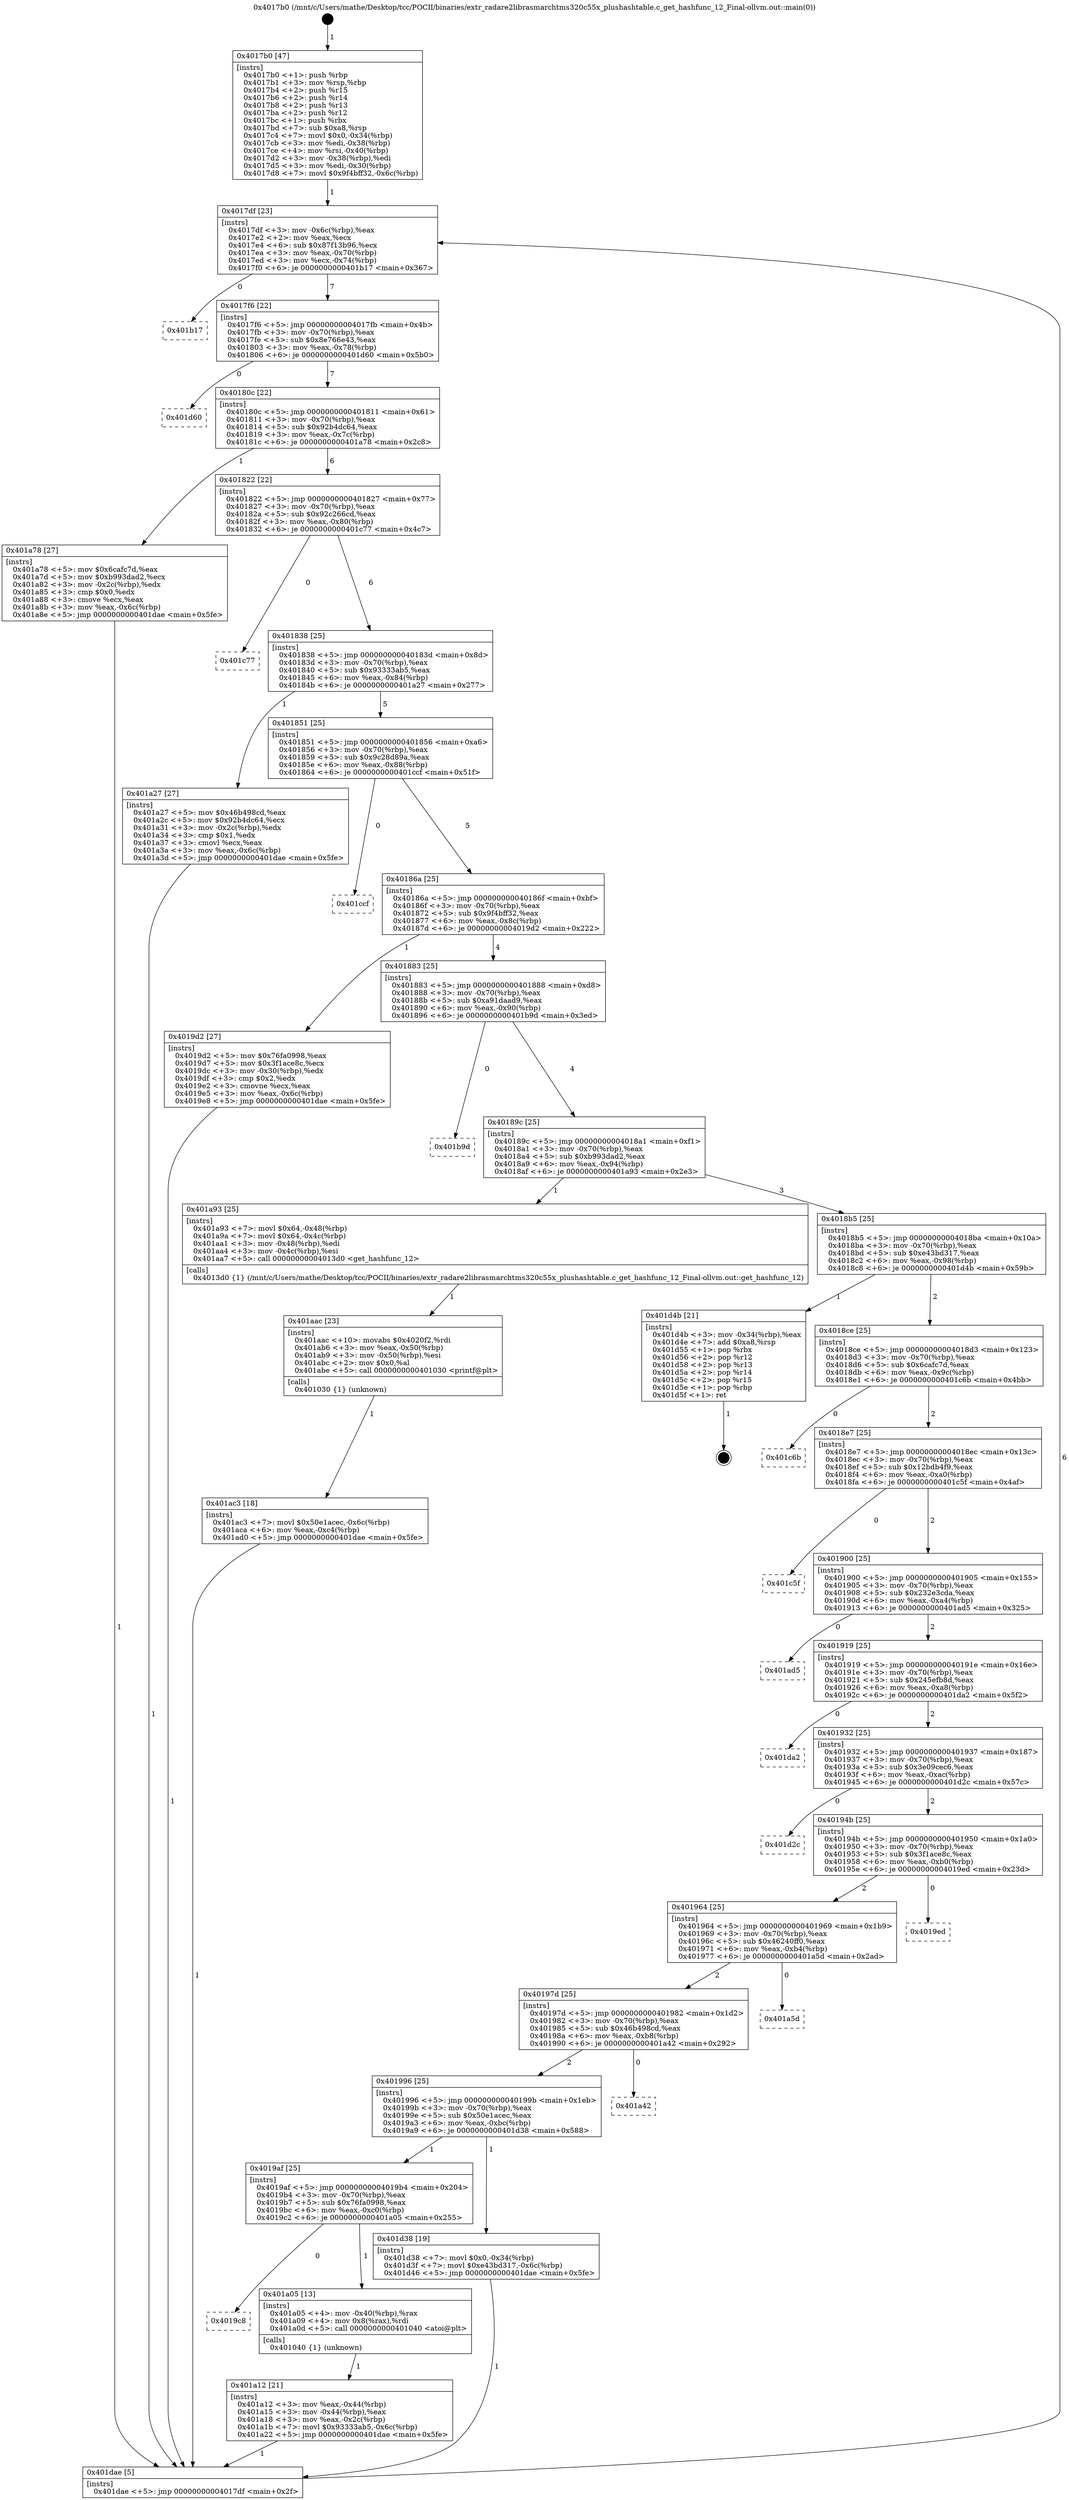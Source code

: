digraph "0x4017b0" {
  label = "0x4017b0 (/mnt/c/Users/mathe/Desktop/tcc/POCII/binaries/extr_radare2librasmarchtms320c55x_plushashtable.c_get_hashfunc_12_Final-ollvm.out::main(0))"
  labelloc = "t"
  node[shape=record]

  Entry [label="",width=0.3,height=0.3,shape=circle,fillcolor=black,style=filled]
  "0x4017df" [label="{
     0x4017df [23]\l
     | [instrs]\l
     &nbsp;&nbsp;0x4017df \<+3\>: mov -0x6c(%rbp),%eax\l
     &nbsp;&nbsp;0x4017e2 \<+2\>: mov %eax,%ecx\l
     &nbsp;&nbsp;0x4017e4 \<+6\>: sub $0x87f13b96,%ecx\l
     &nbsp;&nbsp;0x4017ea \<+3\>: mov %eax,-0x70(%rbp)\l
     &nbsp;&nbsp;0x4017ed \<+3\>: mov %ecx,-0x74(%rbp)\l
     &nbsp;&nbsp;0x4017f0 \<+6\>: je 0000000000401b17 \<main+0x367\>\l
  }"]
  "0x401b17" [label="{
     0x401b17\l
  }", style=dashed]
  "0x4017f6" [label="{
     0x4017f6 [22]\l
     | [instrs]\l
     &nbsp;&nbsp;0x4017f6 \<+5\>: jmp 00000000004017fb \<main+0x4b\>\l
     &nbsp;&nbsp;0x4017fb \<+3\>: mov -0x70(%rbp),%eax\l
     &nbsp;&nbsp;0x4017fe \<+5\>: sub $0x8e766e43,%eax\l
     &nbsp;&nbsp;0x401803 \<+3\>: mov %eax,-0x78(%rbp)\l
     &nbsp;&nbsp;0x401806 \<+6\>: je 0000000000401d60 \<main+0x5b0\>\l
  }"]
  Exit [label="",width=0.3,height=0.3,shape=circle,fillcolor=black,style=filled,peripheries=2]
  "0x401d60" [label="{
     0x401d60\l
  }", style=dashed]
  "0x40180c" [label="{
     0x40180c [22]\l
     | [instrs]\l
     &nbsp;&nbsp;0x40180c \<+5\>: jmp 0000000000401811 \<main+0x61\>\l
     &nbsp;&nbsp;0x401811 \<+3\>: mov -0x70(%rbp),%eax\l
     &nbsp;&nbsp;0x401814 \<+5\>: sub $0x92b4dc64,%eax\l
     &nbsp;&nbsp;0x401819 \<+3\>: mov %eax,-0x7c(%rbp)\l
     &nbsp;&nbsp;0x40181c \<+6\>: je 0000000000401a78 \<main+0x2c8\>\l
  }"]
  "0x401ac3" [label="{
     0x401ac3 [18]\l
     | [instrs]\l
     &nbsp;&nbsp;0x401ac3 \<+7\>: movl $0x50e1acec,-0x6c(%rbp)\l
     &nbsp;&nbsp;0x401aca \<+6\>: mov %eax,-0xc4(%rbp)\l
     &nbsp;&nbsp;0x401ad0 \<+5\>: jmp 0000000000401dae \<main+0x5fe\>\l
  }"]
  "0x401a78" [label="{
     0x401a78 [27]\l
     | [instrs]\l
     &nbsp;&nbsp;0x401a78 \<+5\>: mov $0x6cafc7d,%eax\l
     &nbsp;&nbsp;0x401a7d \<+5\>: mov $0xb993dad2,%ecx\l
     &nbsp;&nbsp;0x401a82 \<+3\>: mov -0x2c(%rbp),%edx\l
     &nbsp;&nbsp;0x401a85 \<+3\>: cmp $0x0,%edx\l
     &nbsp;&nbsp;0x401a88 \<+3\>: cmove %ecx,%eax\l
     &nbsp;&nbsp;0x401a8b \<+3\>: mov %eax,-0x6c(%rbp)\l
     &nbsp;&nbsp;0x401a8e \<+5\>: jmp 0000000000401dae \<main+0x5fe\>\l
  }"]
  "0x401822" [label="{
     0x401822 [22]\l
     | [instrs]\l
     &nbsp;&nbsp;0x401822 \<+5\>: jmp 0000000000401827 \<main+0x77\>\l
     &nbsp;&nbsp;0x401827 \<+3\>: mov -0x70(%rbp),%eax\l
     &nbsp;&nbsp;0x40182a \<+5\>: sub $0x92c266cd,%eax\l
     &nbsp;&nbsp;0x40182f \<+3\>: mov %eax,-0x80(%rbp)\l
     &nbsp;&nbsp;0x401832 \<+6\>: je 0000000000401c77 \<main+0x4c7\>\l
  }"]
  "0x401aac" [label="{
     0x401aac [23]\l
     | [instrs]\l
     &nbsp;&nbsp;0x401aac \<+10\>: movabs $0x4020f2,%rdi\l
     &nbsp;&nbsp;0x401ab6 \<+3\>: mov %eax,-0x50(%rbp)\l
     &nbsp;&nbsp;0x401ab9 \<+3\>: mov -0x50(%rbp),%esi\l
     &nbsp;&nbsp;0x401abc \<+2\>: mov $0x0,%al\l
     &nbsp;&nbsp;0x401abe \<+5\>: call 0000000000401030 \<printf@plt\>\l
     | [calls]\l
     &nbsp;&nbsp;0x401030 \{1\} (unknown)\l
  }"]
  "0x401c77" [label="{
     0x401c77\l
  }", style=dashed]
  "0x401838" [label="{
     0x401838 [25]\l
     | [instrs]\l
     &nbsp;&nbsp;0x401838 \<+5\>: jmp 000000000040183d \<main+0x8d\>\l
     &nbsp;&nbsp;0x40183d \<+3\>: mov -0x70(%rbp),%eax\l
     &nbsp;&nbsp;0x401840 \<+5\>: sub $0x93333ab5,%eax\l
     &nbsp;&nbsp;0x401845 \<+6\>: mov %eax,-0x84(%rbp)\l
     &nbsp;&nbsp;0x40184b \<+6\>: je 0000000000401a27 \<main+0x277\>\l
  }"]
  "0x401a12" [label="{
     0x401a12 [21]\l
     | [instrs]\l
     &nbsp;&nbsp;0x401a12 \<+3\>: mov %eax,-0x44(%rbp)\l
     &nbsp;&nbsp;0x401a15 \<+3\>: mov -0x44(%rbp),%eax\l
     &nbsp;&nbsp;0x401a18 \<+3\>: mov %eax,-0x2c(%rbp)\l
     &nbsp;&nbsp;0x401a1b \<+7\>: movl $0x93333ab5,-0x6c(%rbp)\l
     &nbsp;&nbsp;0x401a22 \<+5\>: jmp 0000000000401dae \<main+0x5fe\>\l
  }"]
  "0x401a27" [label="{
     0x401a27 [27]\l
     | [instrs]\l
     &nbsp;&nbsp;0x401a27 \<+5\>: mov $0x46b498cd,%eax\l
     &nbsp;&nbsp;0x401a2c \<+5\>: mov $0x92b4dc64,%ecx\l
     &nbsp;&nbsp;0x401a31 \<+3\>: mov -0x2c(%rbp),%edx\l
     &nbsp;&nbsp;0x401a34 \<+3\>: cmp $0x1,%edx\l
     &nbsp;&nbsp;0x401a37 \<+3\>: cmovl %ecx,%eax\l
     &nbsp;&nbsp;0x401a3a \<+3\>: mov %eax,-0x6c(%rbp)\l
     &nbsp;&nbsp;0x401a3d \<+5\>: jmp 0000000000401dae \<main+0x5fe\>\l
  }"]
  "0x401851" [label="{
     0x401851 [25]\l
     | [instrs]\l
     &nbsp;&nbsp;0x401851 \<+5\>: jmp 0000000000401856 \<main+0xa6\>\l
     &nbsp;&nbsp;0x401856 \<+3\>: mov -0x70(%rbp),%eax\l
     &nbsp;&nbsp;0x401859 \<+5\>: sub $0x9c28d89a,%eax\l
     &nbsp;&nbsp;0x40185e \<+6\>: mov %eax,-0x88(%rbp)\l
     &nbsp;&nbsp;0x401864 \<+6\>: je 0000000000401ccf \<main+0x51f\>\l
  }"]
  "0x4019c8" [label="{
     0x4019c8\l
  }", style=dashed]
  "0x401ccf" [label="{
     0x401ccf\l
  }", style=dashed]
  "0x40186a" [label="{
     0x40186a [25]\l
     | [instrs]\l
     &nbsp;&nbsp;0x40186a \<+5\>: jmp 000000000040186f \<main+0xbf\>\l
     &nbsp;&nbsp;0x40186f \<+3\>: mov -0x70(%rbp),%eax\l
     &nbsp;&nbsp;0x401872 \<+5\>: sub $0x9f4bff32,%eax\l
     &nbsp;&nbsp;0x401877 \<+6\>: mov %eax,-0x8c(%rbp)\l
     &nbsp;&nbsp;0x40187d \<+6\>: je 00000000004019d2 \<main+0x222\>\l
  }"]
  "0x401a05" [label="{
     0x401a05 [13]\l
     | [instrs]\l
     &nbsp;&nbsp;0x401a05 \<+4\>: mov -0x40(%rbp),%rax\l
     &nbsp;&nbsp;0x401a09 \<+4\>: mov 0x8(%rax),%rdi\l
     &nbsp;&nbsp;0x401a0d \<+5\>: call 0000000000401040 \<atoi@plt\>\l
     | [calls]\l
     &nbsp;&nbsp;0x401040 \{1\} (unknown)\l
  }"]
  "0x4019d2" [label="{
     0x4019d2 [27]\l
     | [instrs]\l
     &nbsp;&nbsp;0x4019d2 \<+5\>: mov $0x76fa0998,%eax\l
     &nbsp;&nbsp;0x4019d7 \<+5\>: mov $0x3f1ace8c,%ecx\l
     &nbsp;&nbsp;0x4019dc \<+3\>: mov -0x30(%rbp),%edx\l
     &nbsp;&nbsp;0x4019df \<+3\>: cmp $0x2,%edx\l
     &nbsp;&nbsp;0x4019e2 \<+3\>: cmovne %ecx,%eax\l
     &nbsp;&nbsp;0x4019e5 \<+3\>: mov %eax,-0x6c(%rbp)\l
     &nbsp;&nbsp;0x4019e8 \<+5\>: jmp 0000000000401dae \<main+0x5fe\>\l
  }"]
  "0x401883" [label="{
     0x401883 [25]\l
     | [instrs]\l
     &nbsp;&nbsp;0x401883 \<+5\>: jmp 0000000000401888 \<main+0xd8\>\l
     &nbsp;&nbsp;0x401888 \<+3\>: mov -0x70(%rbp),%eax\l
     &nbsp;&nbsp;0x40188b \<+5\>: sub $0xa91daad9,%eax\l
     &nbsp;&nbsp;0x401890 \<+6\>: mov %eax,-0x90(%rbp)\l
     &nbsp;&nbsp;0x401896 \<+6\>: je 0000000000401b9d \<main+0x3ed\>\l
  }"]
  "0x401dae" [label="{
     0x401dae [5]\l
     | [instrs]\l
     &nbsp;&nbsp;0x401dae \<+5\>: jmp 00000000004017df \<main+0x2f\>\l
  }"]
  "0x4017b0" [label="{
     0x4017b0 [47]\l
     | [instrs]\l
     &nbsp;&nbsp;0x4017b0 \<+1\>: push %rbp\l
     &nbsp;&nbsp;0x4017b1 \<+3\>: mov %rsp,%rbp\l
     &nbsp;&nbsp;0x4017b4 \<+2\>: push %r15\l
     &nbsp;&nbsp;0x4017b6 \<+2\>: push %r14\l
     &nbsp;&nbsp;0x4017b8 \<+2\>: push %r13\l
     &nbsp;&nbsp;0x4017ba \<+2\>: push %r12\l
     &nbsp;&nbsp;0x4017bc \<+1\>: push %rbx\l
     &nbsp;&nbsp;0x4017bd \<+7\>: sub $0xa8,%rsp\l
     &nbsp;&nbsp;0x4017c4 \<+7\>: movl $0x0,-0x34(%rbp)\l
     &nbsp;&nbsp;0x4017cb \<+3\>: mov %edi,-0x38(%rbp)\l
     &nbsp;&nbsp;0x4017ce \<+4\>: mov %rsi,-0x40(%rbp)\l
     &nbsp;&nbsp;0x4017d2 \<+3\>: mov -0x38(%rbp),%edi\l
     &nbsp;&nbsp;0x4017d5 \<+3\>: mov %edi,-0x30(%rbp)\l
     &nbsp;&nbsp;0x4017d8 \<+7\>: movl $0x9f4bff32,-0x6c(%rbp)\l
  }"]
  "0x4019af" [label="{
     0x4019af [25]\l
     | [instrs]\l
     &nbsp;&nbsp;0x4019af \<+5\>: jmp 00000000004019b4 \<main+0x204\>\l
     &nbsp;&nbsp;0x4019b4 \<+3\>: mov -0x70(%rbp),%eax\l
     &nbsp;&nbsp;0x4019b7 \<+5\>: sub $0x76fa0998,%eax\l
     &nbsp;&nbsp;0x4019bc \<+6\>: mov %eax,-0xc0(%rbp)\l
     &nbsp;&nbsp;0x4019c2 \<+6\>: je 0000000000401a05 \<main+0x255\>\l
  }"]
  "0x401b9d" [label="{
     0x401b9d\l
  }", style=dashed]
  "0x40189c" [label="{
     0x40189c [25]\l
     | [instrs]\l
     &nbsp;&nbsp;0x40189c \<+5\>: jmp 00000000004018a1 \<main+0xf1\>\l
     &nbsp;&nbsp;0x4018a1 \<+3\>: mov -0x70(%rbp),%eax\l
     &nbsp;&nbsp;0x4018a4 \<+5\>: sub $0xb993dad2,%eax\l
     &nbsp;&nbsp;0x4018a9 \<+6\>: mov %eax,-0x94(%rbp)\l
     &nbsp;&nbsp;0x4018af \<+6\>: je 0000000000401a93 \<main+0x2e3\>\l
  }"]
  "0x401d38" [label="{
     0x401d38 [19]\l
     | [instrs]\l
     &nbsp;&nbsp;0x401d38 \<+7\>: movl $0x0,-0x34(%rbp)\l
     &nbsp;&nbsp;0x401d3f \<+7\>: movl $0xe43bd317,-0x6c(%rbp)\l
     &nbsp;&nbsp;0x401d46 \<+5\>: jmp 0000000000401dae \<main+0x5fe\>\l
  }"]
  "0x401a93" [label="{
     0x401a93 [25]\l
     | [instrs]\l
     &nbsp;&nbsp;0x401a93 \<+7\>: movl $0x64,-0x48(%rbp)\l
     &nbsp;&nbsp;0x401a9a \<+7\>: movl $0x64,-0x4c(%rbp)\l
     &nbsp;&nbsp;0x401aa1 \<+3\>: mov -0x48(%rbp),%edi\l
     &nbsp;&nbsp;0x401aa4 \<+3\>: mov -0x4c(%rbp),%esi\l
     &nbsp;&nbsp;0x401aa7 \<+5\>: call 00000000004013d0 \<get_hashfunc_12\>\l
     | [calls]\l
     &nbsp;&nbsp;0x4013d0 \{1\} (/mnt/c/Users/mathe/Desktop/tcc/POCII/binaries/extr_radare2librasmarchtms320c55x_plushashtable.c_get_hashfunc_12_Final-ollvm.out::get_hashfunc_12)\l
  }"]
  "0x4018b5" [label="{
     0x4018b5 [25]\l
     | [instrs]\l
     &nbsp;&nbsp;0x4018b5 \<+5\>: jmp 00000000004018ba \<main+0x10a\>\l
     &nbsp;&nbsp;0x4018ba \<+3\>: mov -0x70(%rbp),%eax\l
     &nbsp;&nbsp;0x4018bd \<+5\>: sub $0xe43bd317,%eax\l
     &nbsp;&nbsp;0x4018c2 \<+6\>: mov %eax,-0x98(%rbp)\l
     &nbsp;&nbsp;0x4018c8 \<+6\>: je 0000000000401d4b \<main+0x59b\>\l
  }"]
  "0x401996" [label="{
     0x401996 [25]\l
     | [instrs]\l
     &nbsp;&nbsp;0x401996 \<+5\>: jmp 000000000040199b \<main+0x1eb\>\l
     &nbsp;&nbsp;0x40199b \<+3\>: mov -0x70(%rbp),%eax\l
     &nbsp;&nbsp;0x40199e \<+5\>: sub $0x50e1acec,%eax\l
     &nbsp;&nbsp;0x4019a3 \<+6\>: mov %eax,-0xbc(%rbp)\l
     &nbsp;&nbsp;0x4019a9 \<+6\>: je 0000000000401d38 \<main+0x588\>\l
  }"]
  "0x401d4b" [label="{
     0x401d4b [21]\l
     | [instrs]\l
     &nbsp;&nbsp;0x401d4b \<+3\>: mov -0x34(%rbp),%eax\l
     &nbsp;&nbsp;0x401d4e \<+7\>: add $0xa8,%rsp\l
     &nbsp;&nbsp;0x401d55 \<+1\>: pop %rbx\l
     &nbsp;&nbsp;0x401d56 \<+2\>: pop %r12\l
     &nbsp;&nbsp;0x401d58 \<+2\>: pop %r13\l
     &nbsp;&nbsp;0x401d5a \<+2\>: pop %r14\l
     &nbsp;&nbsp;0x401d5c \<+2\>: pop %r15\l
     &nbsp;&nbsp;0x401d5e \<+1\>: pop %rbp\l
     &nbsp;&nbsp;0x401d5f \<+1\>: ret\l
  }"]
  "0x4018ce" [label="{
     0x4018ce [25]\l
     | [instrs]\l
     &nbsp;&nbsp;0x4018ce \<+5\>: jmp 00000000004018d3 \<main+0x123\>\l
     &nbsp;&nbsp;0x4018d3 \<+3\>: mov -0x70(%rbp),%eax\l
     &nbsp;&nbsp;0x4018d6 \<+5\>: sub $0x6cafc7d,%eax\l
     &nbsp;&nbsp;0x4018db \<+6\>: mov %eax,-0x9c(%rbp)\l
     &nbsp;&nbsp;0x4018e1 \<+6\>: je 0000000000401c6b \<main+0x4bb\>\l
  }"]
  "0x401a42" [label="{
     0x401a42\l
  }", style=dashed]
  "0x401c6b" [label="{
     0x401c6b\l
  }", style=dashed]
  "0x4018e7" [label="{
     0x4018e7 [25]\l
     | [instrs]\l
     &nbsp;&nbsp;0x4018e7 \<+5\>: jmp 00000000004018ec \<main+0x13c\>\l
     &nbsp;&nbsp;0x4018ec \<+3\>: mov -0x70(%rbp),%eax\l
     &nbsp;&nbsp;0x4018ef \<+5\>: sub $0x12bdb4f9,%eax\l
     &nbsp;&nbsp;0x4018f4 \<+6\>: mov %eax,-0xa0(%rbp)\l
     &nbsp;&nbsp;0x4018fa \<+6\>: je 0000000000401c5f \<main+0x4af\>\l
  }"]
  "0x40197d" [label="{
     0x40197d [25]\l
     | [instrs]\l
     &nbsp;&nbsp;0x40197d \<+5\>: jmp 0000000000401982 \<main+0x1d2\>\l
     &nbsp;&nbsp;0x401982 \<+3\>: mov -0x70(%rbp),%eax\l
     &nbsp;&nbsp;0x401985 \<+5\>: sub $0x46b498cd,%eax\l
     &nbsp;&nbsp;0x40198a \<+6\>: mov %eax,-0xb8(%rbp)\l
     &nbsp;&nbsp;0x401990 \<+6\>: je 0000000000401a42 \<main+0x292\>\l
  }"]
  "0x401c5f" [label="{
     0x401c5f\l
  }", style=dashed]
  "0x401900" [label="{
     0x401900 [25]\l
     | [instrs]\l
     &nbsp;&nbsp;0x401900 \<+5\>: jmp 0000000000401905 \<main+0x155\>\l
     &nbsp;&nbsp;0x401905 \<+3\>: mov -0x70(%rbp),%eax\l
     &nbsp;&nbsp;0x401908 \<+5\>: sub $0x232e3cda,%eax\l
     &nbsp;&nbsp;0x40190d \<+6\>: mov %eax,-0xa4(%rbp)\l
     &nbsp;&nbsp;0x401913 \<+6\>: je 0000000000401ad5 \<main+0x325\>\l
  }"]
  "0x401a5d" [label="{
     0x401a5d\l
  }", style=dashed]
  "0x401ad5" [label="{
     0x401ad5\l
  }", style=dashed]
  "0x401919" [label="{
     0x401919 [25]\l
     | [instrs]\l
     &nbsp;&nbsp;0x401919 \<+5\>: jmp 000000000040191e \<main+0x16e\>\l
     &nbsp;&nbsp;0x40191e \<+3\>: mov -0x70(%rbp),%eax\l
     &nbsp;&nbsp;0x401921 \<+5\>: sub $0x245efb8d,%eax\l
     &nbsp;&nbsp;0x401926 \<+6\>: mov %eax,-0xa8(%rbp)\l
     &nbsp;&nbsp;0x40192c \<+6\>: je 0000000000401da2 \<main+0x5f2\>\l
  }"]
  "0x401964" [label="{
     0x401964 [25]\l
     | [instrs]\l
     &nbsp;&nbsp;0x401964 \<+5\>: jmp 0000000000401969 \<main+0x1b9\>\l
     &nbsp;&nbsp;0x401969 \<+3\>: mov -0x70(%rbp),%eax\l
     &nbsp;&nbsp;0x40196c \<+5\>: sub $0x46240ff0,%eax\l
     &nbsp;&nbsp;0x401971 \<+6\>: mov %eax,-0xb4(%rbp)\l
     &nbsp;&nbsp;0x401977 \<+6\>: je 0000000000401a5d \<main+0x2ad\>\l
  }"]
  "0x401da2" [label="{
     0x401da2\l
  }", style=dashed]
  "0x401932" [label="{
     0x401932 [25]\l
     | [instrs]\l
     &nbsp;&nbsp;0x401932 \<+5\>: jmp 0000000000401937 \<main+0x187\>\l
     &nbsp;&nbsp;0x401937 \<+3\>: mov -0x70(%rbp),%eax\l
     &nbsp;&nbsp;0x40193a \<+5\>: sub $0x3e09cec6,%eax\l
     &nbsp;&nbsp;0x40193f \<+6\>: mov %eax,-0xac(%rbp)\l
     &nbsp;&nbsp;0x401945 \<+6\>: je 0000000000401d2c \<main+0x57c\>\l
  }"]
  "0x4019ed" [label="{
     0x4019ed\l
  }", style=dashed]
  "0x401d2c" [label="{
     0x401d2c\l
  }", style=dashed]
  "0x40194b" [label="{
     0x40194b [25]\l
     | [instrs]\l
     &nbsp;&nbsp;0x40194b \<+5\>: jmp 0000000000401950 \<main+0x1a0\>\l
     &nbsp;&nbsp;0x401950 \<+3\>: mov -0x70(%rbp),%eax\l
     &nbsp;&nbsp;0x401953 \<+5\>: sub $0x3f1ace8c,%eax\l
     &nbsp;&nbsp;0x401958 \<+6\>: mov %eax,-0xb0(%rbp)\l
     &nbsp;&nbsp;0x40195e \<+6\>: je 00000000004019ed \<main+0x23d\>\l
  }"]
  Entry -> "0x4017b0" [label=" 1"]
  "0x4017df" -> "0x401b17" [label=" 0"]
  "0x4017df" -> "0x4017f6" [label=" 7"]
  "0x401d4b" -> Exit [label=" 1"]
  "0x4017f6" -> "0x401d60" [label=" 0"]
  "0x4017f6" -> "0x40180c" [label=" 7"]
  "0x401d38" -> "0x401dae" [label=" 1"]
  "0x40180c" -> "0x401a78" [label=" 1"]
  "0x40180c" -> "0x401822" [label=" 6"]
  "0x401ac3" -> "0x401dae" [label=" 1"]
  "0x401822" -> "0x401c77" [label=" 0"]
  "0x401822" -> "0x401838" [label=" 6"]
  "0x401aac" -> "0x401ac3" [label=" 1"]
  "0x401838" -> "0x401a27" [label=" 1"]
  "0x401838" -> "0x401851" [label=" 5"]
  "0x401a93" -> "0x401aac" [label=" 1"]
  "0x401851" -> "0x401ccf" [label=" 0"]
  "0x401851" -> "0x40186a" [label=" 5"]
  "0x401a78" -> "0x401dae" [label=" 1"]
  "0x40186a" -> "0x4019d2" [label=" 1"]
  "0x40186a" -> "0x401883" [label=" 4"]
  "0x4019d2" -> "0x401dae" [label=" 1"]
  "0x4017b0" -> "0x4017df" [label=" 1"]
  "0x401dae" -> "0x4017df" [label=" 6"]
  "0x401a27" -> "0x401dae" [label=" 1"]
  "0x401883" -> "0x401b9d" [label=" 0"]
  "0x401883" -> "0x40189c" [label=" 4"]
  "0x401a05" -> "0x401a12" [label=" 1"]
  "0x40189c" -> "0x401a93" [label=" 1"]
  "0x40189c" -> "0x4018b5" [label=" 3"]
  "0x4019af" -> "0x4019c8" [label=" 0"]
  "0x4018b5" -> "0x401d4b" [label=" 1"]
  "0x4018b5" -> "0x4018ce" [label=" 2"]
  "0x401a12" -> "0x401dae" [label=" 1"]
  "0x4018ce" -> "0x401c6b" [label=" 0"]
  "0x4018ce" -> "0x4018e7" [label=" 2"]
  "0x401996" -> "0x4019af" [label=" 1"]
  "0x4018e7" -> "0x401c5f" [label=" 0"]
  "0x4018e7" -> "0x401900" [label=" 2"]
  "0x4019af" -> "0x401a05" [label=" 1"]
  "0x401900" -> "0x401ad5" [label=" 0"]
  "0x401900" -> "0x401919" [label=" 2"]
  "0x40197d" -> "0x401996" [label=" 2"]
  "0x401919" -> "0x401da2" [label=" 0"]
  "0x401919" -> "0x401932" [label=" 2"]
  "0x401996" -> "0x401d38" [label=" 1"]
  "0x401932" -> "0x401d2c" [label=" 0"]
  "0x401932" -> "0x40194b" [label=" 2"]
  "0x401964" -> "0x40197d" [label=" 2"]
  "0x40194b" -> "0x4019ed" [label=" 0"]
  "0x40194b" -> "0x401964" [label=" 2"]
  "0x40197d" -> "0x401a42" [label=" 0"]
  "0x401964" -> "0x401a5d" [label=" 0"]
}
